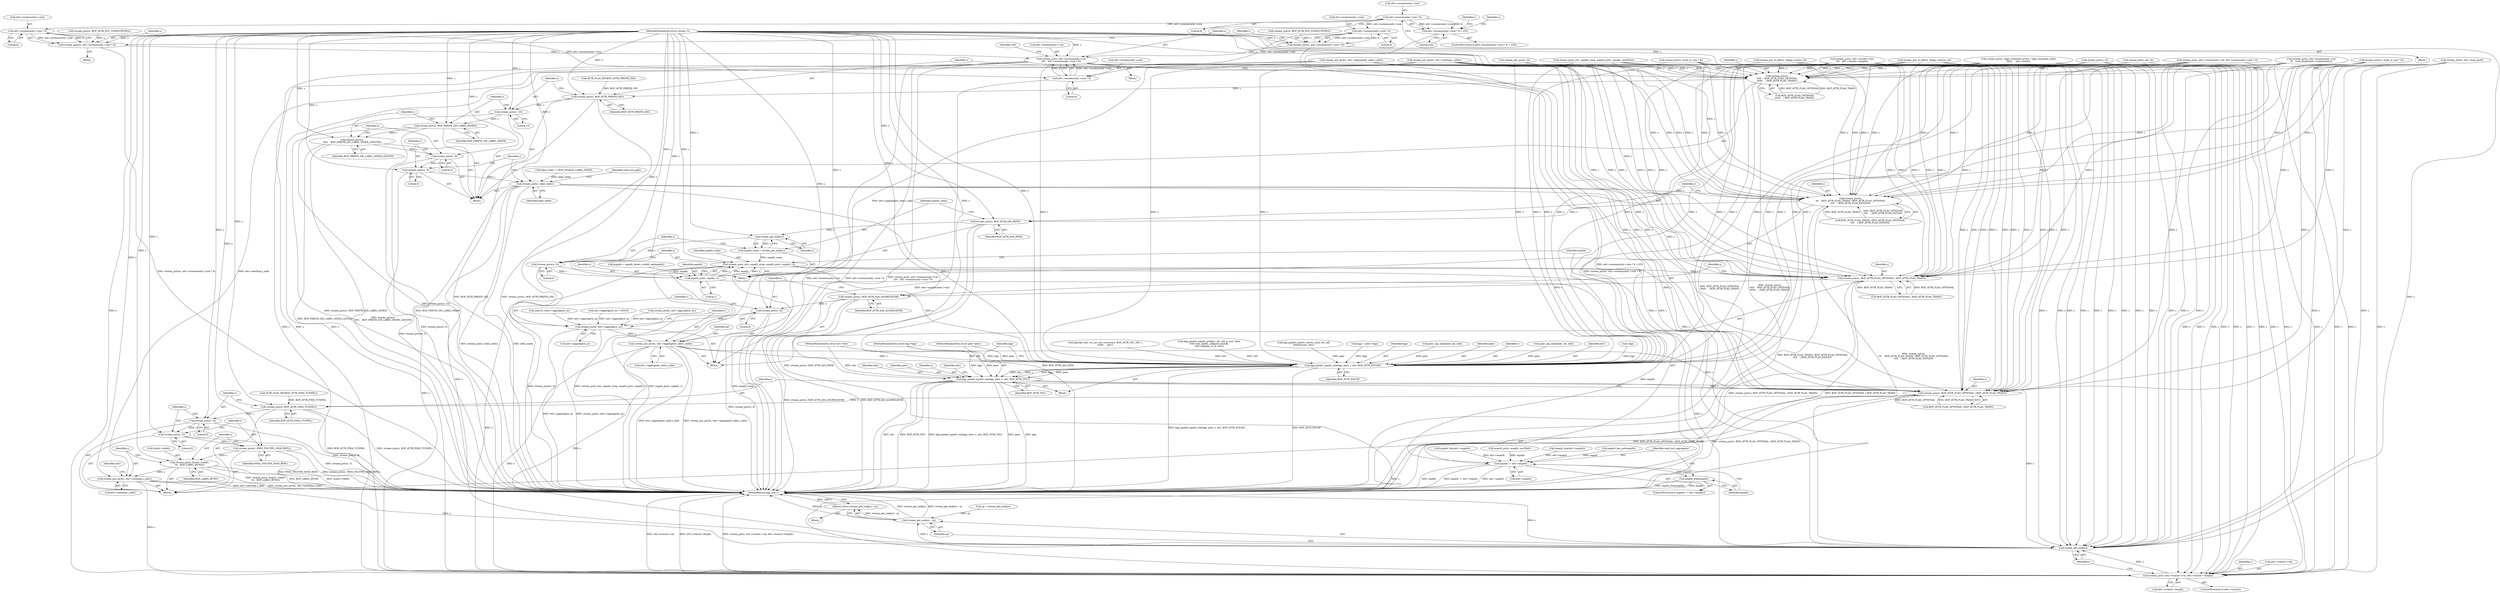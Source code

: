 digraph "0_frr_943d595a018e69b550db08cccba1d0778a86705a_0@pointer" {
"1000920" [label="(Call,attr->ecommunity->size * 8)"];
"1000919" [label="(Call,attr->ecommunity->size * 8 > 255)"];
"1000941" [label="(Call,attr->ecommunity->size * 8)"];
"1000939" [label="(Call,stream_putw(s, attr->ecommunity->size * 8))"];
"1000967" [label="(Call,stream_put(s, attr->ecommunity->val,\n\t\t\t\t   attr->ecommunity->size * 8))"];
"1001128" [label="(Call,stream_putc(s,\n\t\t\t\t\t    BGP_ATTR_FLAG_OPTIONAL\n\t\t\t\t\t\t    | BGP_ATTR_FLAG_TRANS))"];
"1001133" [label="(Call,stream_putc(s, BGP_ATTR_PREFIX_SID))"];
"1001136" [label="(Call,stream_putc(s, 10))"];
"1001139" [label="(Call,stream_putc(s, BGP_PREFIX_SID_LABEL_INDEX))"];
"1001142" [label="(Call,stream_putw(s,\n\t\t\t\t\t    BGP_PREFIX_SID_LABEL_INDEX_LENGTH))"];
"1001145" [label="(Call,stream_putc(s, 0))"];
"1001148" [label="(Call,stream_putw(s, 0))"];
"1001151" [label="(Call,stream_putl(s, label_index))"];
"1001161" [label="(Call,stream_putc(s,\n\t\t\t    BGP_ATTR_FLAG_TRANS | BGP_ATTR_FLAG_OPTIONAL\n\t\t\t\t    | BGP_ATTR_FLAG_EXTLEN))"];
"1001168" [label="(Call,stream_putc(s, BGP_ATTR_AS4_PATH))"];
"1001173" [label="(Call,stream_get_endp(s))"];
"1001171" [label="(Call,aspath_sizep = stream_get_endp(s))"];
"1001178" [label="(Call,stream_putw_at(s, aspath_sizep, aspath_put(s, aspath, 1)))"];
"1001196" [label="(Call,stream_putc(s, BGP_ATTR_FLAG_OPTIONAL | BGP_ATTR_FLAG_TRANS))"];
"1001201" [label="(Call,stream_putc(s, BGP_ATTR_AS4_AGGREGATOR))"];
"1001204" [label="(Call,stream_putc(s, 8))"];
"1001207" [label="(Call,stream_putl(s, attr->aggregator_as))"];
"1001212" [label="(Call,stream_put_ipv4(s, attr->aggregator_addr.s_addr))"];
"1001244" [label="(Call,bgp_packet_mpattr_tea(bgp, peer, s, attr, BGP_ATTR_ENCAP))"];
"1001250" [label="(Call,bgp_packet_mpattr_tea(bgp, peer, s, attr, BGP_ATTR_VNC))"];
"1001264" [label="(Call,stream_putc(s, BGP_ATTR_FLAG_OPTIONAL | BGP_ATTR_FLAG_TRANS))"];
"1001269" [label="(Call,stream_putc(s, BGP_ATTR_PMSI_TUNNEL))"];
"1001272" [label="(Call,stream_putc(s, 9))"];
"1001275" [label="(Call,stream_putc(s, 0))"];
"1001278" [label="(Call,stream_putc(s, PMSI_TNLTYPE_INGR_REPL))"];
"1001281" [label="(Call,stream_put(s, &(attr->label),\n\t\t\t   BGP_LABEL_BYTES))"];
"1001288" [label="(Call,stream_put_ipv4(s, attr->nexthop.s_addr))"];
"1001299" [label="(Call,stream_put(s, attr->transit->val, attr->transit->length))"];
"1001313" [label="(Call,stream_get_endp(s))"];
"1001312" [label="(Call,stream_get_endp(s) - cp)"];
"1001311" [label="(Return,return stream_get_endp(s) - cp;)"];
"1001175" [label="(Call,stream_putw(s, 0))"];
"1001181" [label="(Call,aspath_put(s, aspath, 1))"];
"1001186" [label="(Call,aspath != attr->aspath)"];
"1001191" [label="(Call,aspath_free(aspath))"];
"1000974" [label="(Call,attr->ecommunity->size * 8)"];
"1000960" [label="(Call,attr->ecommunity->size * 8)"];
"1000958" [label="(Call,stream_putc(s, attr->ecommunity->size * 8))"];
"1000149" [label="(MethodParameterIn,struct peer *peer)"];
"1000968" [label="(Identifier,s)"];
"1001297" [label="(Identifier,attr)"];
"1001187" [label="(Identifier,aspath)"];
"1001138" [label="(Literal,10)"];
"1001150" [label="(Literal,0)"];
"1000606" [label="(Call,(uint16_t)attr->aggregator_as)"];
"1001213" [label="(Identifier,s)"];
"1001061" [label="(Call,stream_putc(s, ecom_tr_size * 8))"];
"1001191" [label="(Call,aspath_free(aspath))"];
"1001124" [label="(Call,label_index != BGP_INVALID_LABEL_INDEX)"];
"1001250" [label="(Call,bgp_packet_mpattr_tea(bgp, peer, s, attr, BGP_ATTR_VNC))"];
"1000210" [label="(Call,peer_cap_enhe(peer, afi, safi))"];
"1001148" [label="(Call,stream_putw(s, 0))"];
"1001261" [label="(Call,ATTR_FLAG_BIT(BGP_ATTR_PMSI_TUNNEL))"];
"1001197" [label="(Identifier,s)"];
"1000969" [label="(Call,attr->ecommunity->val)"];
"1001224" [label="(Identifier,afi)"];
"1001130" [label="(Call,BGP_ATTR_FLAG_OPTIONAL\n\t\t\t\t\t\t    | BGP_ATTR_FLAG_TRANS)"];
"1001181" [label="(Call,aspath_put(s, aspath, 1))"];
"1000927" [label="(Literal,255)"];
"1001246" [label="(Identifier,peer)"];
"1000502" [label="(Call,stream_putl(s, (bgp->maxmed_active ? bgp->maxmed_value\n\t\t\t\t\t\t   : attr->med)))"];
"1000959" [label="(Identifier,s)"];
"1001290" [label="(Call,attr->nexthop.s_addr)"];
"1001182" [label="(Identifier,s)"];
"1001198" [label="(Call,BGP_ATTR_FLAG_OPTIONAL | BGP_ATTR_FLAG_TRANS)"];
"1001205" [label="(Identifier,s)"];
"1000928" [label="(Block,)"];
"1001306" [label="(Call,attr->transit->length)"];
"1001208" [label="(Identifier,s)"];
"1001243" [label="(Block,)"];
"1001153" [label="(Identifier,label_index)"];
"1001141" [label="(Identifier,BGP_PREFIX_SID_LABEL_INDEX)"];
"1001168" [label="(Call,stream_putc(s, BGP_ATTR_AS4_PATH))"];
"1001270" [label="(Identifier,s)"];
"1001155" [label="(Identifier,send_as4_path)"];
"1000955" [label="(Call,stream_putc(s, BGP_ATTR_EXT_COMMUNITIES))"];
"1001247" [label="(Identifier,s)"];
"1000958" [label="(Call,stream_putc(s, attr->ecommunity->size * 8))"];
"1001244" [label="(Call,bgp_packet_mpattr_tea(bgp, peer, s, attr, BGP_ATTR_ENCAP))"];
"1001175" [label="(Call,stream_putw(s, 0))"];
"1001163" [label="(Call,BGP_ATTR_FLAG_TRANS | BGP_ATTR_FLAG_OPTIONAL\n\t\t\t\t    | BGP_ATTR_FLAG_EXTLEN)"];
"1001274" [label="(Literal,9)"];
"1000951" [label="(Identifier,s)"];
"1000874" [label="(Call,stream_put_in_addr(s, &bgp->cluster_id))"];
"1001100" [label="(Call,stream_put(s, pnt, 8))"];
"1000939" [label="(Call,stream_putw(s, attr->ecommunity->size * 8))"];
"1001271" [label="(Identifier,BGP_ATTR_PMSI_TUNNEL)"];
"1000400" [label="(Call,aspath_put(s, aspath, use32bit))"];
"1001180" [label="(Identifier,aspath_sizep)"];
"1001312" [label="(Call,stream_get_endp(s) - cp)"];
"1001178" [label="(Call,stream_putw_at(s, aspath_sizep, aspath_put(s, aspath, 1)))"];
"1000591" [label="(Call,attr->aggregator_as > 65535)"];
"1001265" [label="(Identifier,s)"];
"1001287" [label="(Identifier,BGP_LABEL_BYTES)"];
"1001195" [label="(Block,)"];
"1001272" [label="(Call,stream_putc(s, 9))"];
"1001133" [label="(Call,stream_putc(s, BGP_ATTR_PREFIX_SID))"];
"1001149" [label="(Identifier,s)"];
"1001156" [label="(Block,)"];
"1001248" [label="(Identifier,attr)"];
"1000186" [label="(Call,!bgp)"];
"1001266" [label="(Call,BGP_ATTR_FLAG_OPTIONAL | BGP_ATTR_FLAG_TRANS)"];
"1000442" [label="(Call,bpacket_attr_vec_arr_set_vec(vecarr, BGP_ATTR_VEC_NH, s,\n\t\t\t\t\t\t     attr))"];
"1000580" [label="(Call,stream_putl(s, attr->aggregator_as))"];
"1000949" [label="(Block,)"];
"1000228" [label="(Call,bgp_packet_mpattr_prefix(s, afi, safi, p, prd, label,\n\t\t\t\t\t num_labels, addpath_encode,\n\t\t\t\t\t addpath_tx_id, attr))"];
"1001172" [label="(Identifier,aspath_sizep)"];
"1001212" [label="(Call,stream_put_ipv4(s, attr->aggregator_addr.s_addr))"];
"1001106" [label="(Identifier,safi)"];
"1000365" [label="(Call,aspath_dup(attr->aspath))"];
"1001157" [label="(Call,aspath = aspath_delete_confed_seq(aspath))"];
"1001186" [label="(Call,aspath != attr->aspath)"];
"1000408" [label="(Call,aspath_has_as4(aspath))"];
"1001275" [label="(Call,stream_putc(s, 0))"];
"1001151" [label="(Call,stream_putl(s, label_index))"];
"1001128" [label="(Call,stream_putc(s,\n\t\t\t\t\t    BGP_ATTR_FLAG_OPTIONAL\n\t\t\t\t\t\t    | BGP_ATTR_FLAG_TRANS))"];
"1001202" [label="(Identifier,s)"];
"1000221" [label="(Call,bgp_packet_mpattr_start(s, peer, afi, safi,\n\t\t\t\t\t\t\tvecarr, attr))"];
"1001183" [label="(Identifier,aspath)"];
"1000974" [label="(Call,attr->ecommunity->size * 8)"];
"1000960" [label="(Call,attr->ecommunity->size * 8)"];
"1000685" [label="(Call,stream_put(s, attr->community->val, attr->community->size * 4))"];
"1001140" [label="(Identifier,s)"];
"1000188" [label="(Call,bgp = peer->bgp)"];
"1000936" [label="(Call,stream_putc(s, BGP_ATTR_EXT_COMMUNITIES))"];
"1001137" [label="(Identifier,s)"];
"1001127" [label="(Block,)"];
"1001264" [label="(Call,stream_putc(s, BGP_ATTR_FLAG_OPTIONAL | BGP_ATTR_FLAG_TRANS))"];
"1001161" [label="(Call,stream_putc(s,\n\t\t\t    BGP_ATTR_FLAG_TRANS | BGP_ATTR_FLAG_OPTIONAL\n\t\t\t\t    | BGP_ATTR_FLAG_EXTLEN))"];
"1001169" [label="(Identifier,s)"];
"1001201" [label="(Call,stream_putc(s, BGP_ATTR_AS4_AGGREGATOR))"];
"1001282" [label="(Identifier,s)"];
"1000611" [label="(Call,stream_put_ipv4(s, attr->aggregator_addr.s_addr))"];
"1001170" [label="(Identifier,BGP_ATTR_AS4_PATH)"];
"1000151" [label="(MethodParameterIn,struct attr *attr)"];
"1001280" [label="(Identifier,PMSI_TNLTYPE_INGR_REPL)"];
"1000967" [label="(Call,stream_put(s, attr->ecommunity->val,\n\t\t\t\t   attr->ecommunity->size * 8))"];
"1001283" [label="(Call,&(attr->label))"];
"1001134" [label="(Identifier,s)"];
"1001203" [label="(Identifier,BGP_ATTR_AS4_AGGREGATOR)"];
"1001209" [label="(Call,attr->aggregator_as)"];
"1001207" [label="(Call,stream_putl(s, attr->aggregator_as))"];
"1001316" [label="(MethodReturn,bgp_size_t)"];
"1001176" [label="(Identifier,s)"];
"1001252" [label="(Identifier,peer)"];
"1001179" [label="(Identifier,s)"];
"1001276" [label="(Identifier,s)"];
"1000940" [label="(Identifier,s)"];
"1001144" [label="(Identifier,BGP_PREFIX_SID_LABEL_INDEX_LENGTH)"];
"1000918" [label="(ControlStructure,if (attr->ecommunity->size * 8 > 255))"];
"1000536" [label="(Call,stream_putl(s, attr->local_pref))"];
"1001185" [label="(ControlStructure,if (aspath != attr->aspath))"];
"1001152" [label="(Identifier,s)"];
"1001171" [label="(Call,aspath_sizep = stream_get_endp(s))"];
"1001143" [label="(Identifier,s)"];
"1000975" [label="(Call,attr->ecommunity->size)"];
"1001253" [label="(Identifier,s)"];
"1001289" [label="(Identifier,s)"];
"1001273" [label="(Identifier,s)"];
"1000926" [label="(Literal,8)"];
"1001142" [label="(Call,stream_putw(s,\n\t\t\t\t\t    BGP_PREFIX_SID_LABEL_INDEX_LENGTH))"];
"1001254" [label="(Identifier,attr)"];
"1000947" [label="(Literal,8)"];
"1000757" [label="(Call,stream_put(s, attr->lcommunity->val,\n\t\t\t   lcom_length(attr->lcommunity)))"];
"1001162" [label="(Identifier,s)"];
"1001173" [label="(Call,stream_get_endp(s))"];
"1001147" [label="(Literal,0)"];
"1000942" [label="(Call,attr->ecommunity->size)"];
"1000450" [label="(Call,stream_put_ipv4(s, attr->nexthop.s_addr))"];
"1000851" [label="(Call,stream_put(s, attr->cluster->list,\n\t\t\t\t   attr->cluster->length))"];
"1001139" [label="(Call,stream_putc(s, BGP_PREFIX_SID_LABEL_INDEX))"];
"1000193" [label="(Call,cp = stream_get_endp(s))"];
"1000478" [label="(Call,stream_put_ipv4(s, 0))"];
"1001129" [label="(Identifier,s)"];
"1001145" [label="(Call,stream_putc(s, 0))"];
"1001300" [label="(Identifier,s)"];
"1001214" [label="(Call,attr->aggregator_addr.s_addr)"];
"1001194" [label="(Identifier,send_as4_aggregator)"];
"1000148" [label="(MethodParameterIn,struct bgp *bgp)"];
"1001277" [label="(Literal,0)"];
"1001315" [label="(Identifier,cp)"];
"1001204" [label="(Call,stream_putc(s, 8))"];
"1001114" [label="(Call,ATTR_FLAG_BIT(BGP_ATTR_PREFIX_SID))"];
"1001249" [label="(Identifier,BGP_ATTR_ENCAP)"];
"1001301" [label="(Call,attr->transit->val)"];
"1000881" [label="(Call,stream_put_in_addr(s, &bgp->router_id))"];
"1001299" [label="(Call,stream_put(s, attr->transit->val, attr->transit->length))"];
"1001278" [label="(Call,stream_putc(s, PMSI_TNLTYPE_INGR_REPL))"];
"1001313" [label="(Call,stream_get_endp(s))"];
"1001245" [label="(Identifier,bgp)"];
"1001281" [label="(Call,stream_put(s, &(attr->label),\n\t\t\t   BGP_LABEL_BYTES))"];
"1001136" [label="(Call,stream_putc(s, 10))"];
"1001046" [label="(Call,stream_putw(s, ecom_tr_size * 8))"];
"1000162" [label="(Block,)"];
"1001135" [label="(Identifier,BGP_ATTR_PREFIX_SID)"];
"1001192" [label="(Identifier,aspath)"];
"1000966" [label="(Literal,8)"];
"1001288" [label="(Call,stream_put_ipv4(s, attr->nexthop.s_addr))"];
"1000980" [label="(Literal,8)"];
"1001184" [label="(Literal,1)"];
"1001311" [label="(Return,return stream_get_endp(s) - cp;)"];
"1000150" [label="(MethodParameterIn,struct stream *s)"];
"1001196" [label="(Call,stream_putc(s, BGP_ATTR_FLAG_OPTIONAL | BGP_ATTR_FLAG_TRANS))"];
"1000917" [label="(Block,)"];
"1001263" [label="(Block,)"];
"1001188" [label="(Call,attr->aspath)"];
"1001146" [label="(Identifier,s)"];
"1001314" [label="(Identifier,s)"];
"1000941" [label="(Call,attr->ecommunity->size * 8)"];
"1001259" [label="(Identifier,attr)"];
"1000397" [label="(Call,stream_putw_at(s, aspath_sizep, aspath_put(s, aspath, use32bit)))"];
"1001295" [label="(ControlStructure,if (attr->transit))"];
"1001279" [label="(Identifier,s)"];
"1001251" [label="(Identifier,bgp)"];
"1000555" [label="(Call,stream_putc(s, 0))"];
"1000921" [label="(Call,attr->ecommunity->size)"];
"1001269" [label="(Call,stream_putc(s, BGP_ATTR_PMSI_TUNNEL))"];
"1000423" [label="(Call,peer_cap_enhe(peer, afi, safi))"];
"1000295" [label="(Call,aspath_dup(attr->aspath))"];
"1000961" [label="(Call,attr->ecommunity->size)"];
"1000919" [label="(Call,attr->ecommunity->size * 8 > 255)"];
"1000920" [label="(Call,attr->ecommunity->size * 8)"];
"1000930" [label="(Identifier,s)"];
"1001206" [label="(Literal,8)"];
"1001255" [label="(Identifier,BGP_ATTR_VNC)"];
"1001177" [label="(Literal,0)"];
"1001174" [label="(Identifier,s)"];
"1000920" -> "1000919"  [label="AST: "];
"1000920" -> "1000926"  [label="CFG: "];
"1000921" -> "1000920"  [label="AST: "];
"1000926" -> "1000920"  [label="AST: "];
"1000927" -> "1000920"  [label="CFG: "];
"1000920" -> "1000919"  [label="DDG: attr->ecommunity->size"];
"1000920" -> "1000919"  [label="DDG: 8"];
"1000920" -> "1000941"  [label="DDG: attr->ecommunity->size"];
"1000920" -> "1000960"  [label="DDG: attr->ecommunity->size"];
"1000919" -> "1000918"  [label="AST: "];
"1000919" -> "1000927"  [label="CFG: "];
"1000927" -> "1000919"  [label="AST: "];
"1000930" -> "1000919"  [label="CFG: "];
"1000951" -> "1000919"  [label="CFG: "];
"1000919" -> "1001316"  [label="DDG: attr->ecommunity->size * 8 > 255"];
"1000941" -> "1000939"  [label="AST: "];
"1000941" -> "1000947"  [label="CFG: "];
"1000942" -> "1000941"  [label="AST: "];
"1000947" -> "1000941"  [label="AST: "];
"1000939" -> "1000941"  [label="CFG: "];
"1000941" -> "1000939"  [label="DDG: attr->ecommunity->size"];
"1000941" -> "1000939"  [label="DDG: 8"];
"1000941" -> "1000974"  [label="DDG: attr->ecommunity->size"];
"1000939" -> "1000928"  [label="AST: "];
"1000940" -> "1000939"  [label="AST: "];
"1000968" -> "1000939"  [label="CFG: "];
"1000939" -> "1001316"  [label="DDG: stream_putw(s, attr->ecommunity->size * 8)"];
"1000936" -> "1000939"  [label="DDG: s"];
"1000150" -> "1000939"  [label="DDG: s"];
"1000939" -> "1000967"  [label="DDG: s"];
"1000967" -> "1000917"  [label="AST: "];
"1000967" -> "1000974"  [label="CFG: "];
"1000968" -> "1000967"  [label="AST: "];
"1000969" -> "1000967"  [label="AST: "];
"1000974" -> "1000967"  [label="AST: "];
"1001106" -> "1000967"  [label="CFG: "];
"1000967" -> "1001316"  [label="DDG: attr->ecommunity->val"];
"1000967" -> "1001316"  [label="DDG: attr->ecommunity->size * 8"];
"1000967" -> "1001316"  [label="DDG: stream_put(s, attr->ecommunity->val,\n\t\t\t\t   attr->ecommunity->size * 8)"];
"1000958" -> "1000967"  [label="DDG: s"];
"1000150" -> "1000967"  [label="DDG: s"];
"1000974" -> "1000967"  [label="DDG: attr->ecommunity->size"];
"1000974" -> "1000967"  [label="DDG: 8"];
"1000967" -> "1001128"  [label="DDG: s"];
"1000967" -> "1001161"  [label="DDG: s"];
"1000967" -> "1001196"  [label="DDG: s"];
"1000967" -> "1001244"  [label="DDG: s"];
"1000967" -> "1001264"  [label="DDG: s"];
"1000967" -> "1001299"  [label="DDG: s"];
"1000967" -> "1001313"  [label="DDG: s"];
"1001128" -> "1001127"  [label="AST: "];
"1001128" -> "1001130"  [label="CFG: "];
"1001129" -> "1001128"  [label="AST: "];
"1001130" -> "1001128"  [label="AST: "];
"1001134" -> "1001128"  [label="CFG: "];
"1001128" -> "1001316"  [label="DDG: BGP_ATTR_FLAG_OPTIONAL\n\t\t\t\t\t\t    | BGP_ATTR_FLAG_TRANS"];
"1001128" -> "1001316"  [label="DDG: stream_putc(s,\n\t\t\t\t\t    BGP_ATTR_FLAG_OPTIONAL\n\t\t\t\t\t\t    | BGP_ATTR_FLAG_TRANS)"];
"1001061" -> "1001128"  [label="DDG: s"];
"1000757" -> "1001128"  [label="DDG: s"];
"1000397" -> "1001128"  [label="DDG: s"];
"1000851" -> "1001128"  [label="DDG: s"];
"1000555" -> "1001128"  [label="DDG: s"];
"1000478" -> "1001128"  [label="DDG: s"];
"1001100" -> "1001128"  [label="DDG: s"];
"1000874" -> "1001128"  [label="DDG: s"];
"1000536" -> "1001128"  [label="DDG: s"];
"1000611" -> "1001128"  [label="DDG: s"];
"1001046" -> "1001128"  [label="DDG: s"];
"1000502" -> "1001128"  [label="DDG: s"];
"1000881" -> "1001128"  [label="DDG: s"];
"1000685" -> "1001128"  [label="DDG: s"];
"1000450" -> "1001128"  [label="DDG: s"];
"1000150" -> "1001128"  [label="DDG: s"];
"1001130" -> "1001128"  [label="DDG: BGP_ATTR_FLAG_OPTIONAL"];
"1001130" -> "1001128"  [label="DDG: BGP_ATTR_FLAG_TRANS"];
"1001128" -> "1001133"  [label="DDG: s"];
"1001133" -> "1001127"  [label="AST: "];
"1001133" -> "1001135"  [label="CFG: "];
"1001134" -> "1001133"  [label="AST: "];
"1001135" -> "1001133"  [label="AST: "];
"1001137" -> "1001133"  [label="CFG: "];
"1001133" -> "1001316"  [label="DDG: BGP_ATTR_PREFIX_SID"];
"1001133" -> "1001316"  [label="DDG: stream_putc(s, BGP_ATTR_PREFIX_SID)"];
"1000150" -> "1001133"  [label="DDG: s"];
"1001114" -> "1001133"  [label="DDG: BGP_ATTR_PREFIX_SID"];
"1001133" -> "1001136"  [label="DDG: s"];
"1001136" -> "1001127"  [label="AST: "];
"1001136" -> "1001138"  [label="CFG: "];
"1001137" -> "1001136"  [label="AST: "];
"1001138" -> "1001136"  [label="AST: "];
"1001140" -> "1001136"  [label="CFG: "];
"1001136" -> "1001316"  [label="DDG: stream_putc(s, 10)"];
"1000150" -> "1001136"  [label="DDG: s"];
"1001136" -> "1001139"  [label="DDG: s"];
"1001139" -> "1001127"  [label="AST: "];
"1001139" -> "1001141"  [label="CFG: "];
"1001140" -> "1001139"  [label="AST: "];
"1001141" -> "1001139"  [label="AST: "];
"1001143" -> "1001139"  [label="CFG: "];
"1001139" -> "1001316"  [label="DDG: stream_putc(s, BGP_PREFIX_SID_LABEL_INDEX)"];
"1001139" -> "1001316"  [label="DDG: BGP_PREFIX_SID_LABEL_INDEX"];
"1000150" -> "1001139"  [label="DDG: s"];
"1001139" -> "1001142"  [label="DDG: s"];
"1001142" -> "1001127"  [label="AST: "];
"1001142" -> "1001144"  [label="CFG: "];
"1001143" -> "1001142"  [label="AST: "];
"1001144" -> "1001142"  [label="AST: "];
"1001146" -> "1001142"  [label="CFG: "];
"1001142" -> "1001316"  [label="DDG: stream_putw(s,\n\t\t\t\t\t    BGP_PREFIX_SID_LABEL_INDEX_LENGTH)"];
"1001142" -> "1001316"  [label="DDG: BGP_PREFIX_SID_LABEL_INDEX_LENGTH"];
"1000150" -> "1001142"  [label="DDG: s"];
"1001142" -> "1001145"  [label="DDG: s"];
"1001145" -> "1001127"  [label="AST: "];
"1001145" -> "1001147"  [label="CFG: "];
"1001146" -> "1001145"  [label="AST: "];
"1001147" -> "1001145"  [label="AST: "];
"1001149" -> "1001145"  [label="CFG: "];
"1001145" -> "1001316"  [label="DDG: stream_putc(s, 0)"];
"1000150" -> "1001145"  [label="DDG: s"];
"1001145" -> "1001148"  [label="DDG: s"];
"1001148" -> "1001127"  [label="AST: "];
"1001148" -> "1001150"  [label="CFG: "];
"1001149" -> "1001148"  [label="AST: "];
"1001150" -> "1001148"  [label="AST: "];
"1001152" -> "1001148"  [label="CFG: "];
"1001148" -> "1001316"  [label="DDG: stream_putw(s, 0)"];
"1000150" -> "1001148"  [label="DDG: s"];
"1001148" -> "1001151"  [label="DDG: s"];
"1001151" -> "1001127"  [label="AST: "];
"1001151" -> "1001153"  [label="CFG: "];
"1001152" -> "1001151"  [label="AST: "];
"1001153" -> "1001151"  [label="AST: "];
"1001155" -> "1001151"  [label="CFG: "];
"1001151" -> "1001316"  [label="DDG: stream_putl(s, label_index)"];
"1001151" -> "1001316"  [label="DDG: label_index"];
"1000150" -> "1001151"  [label="DDG: s"];
"1001124" -> "1001151"  [label="DDG: label_index"];
"1001151" -> "1001161"  [label="DDG: s"];
"1001151" -> "1001196"  [label="DDG: s"];
"1001151" -> "1001244"  [label="DDG: s"];
"1001151" -> "1001264"  [label="DDG: s"];
"1001151" -> "1001299"  [label="DDG: s"];
"1001151" -> "1001313"  [label="DDG: s"];
"1001161" -> "1001156"  [label="AST: "];
"1001161" -> "1001163"  [label="CFG: "];
"1001162" -> "1001161"  [label="AST: "];
"1001163" -> "1001161"  [label="AST: "];
"1001169" -> "1001161"  [label="CFG: "];
"1001161" -> "1001316"  [label="DDG: BGP_ATTR_FLAG_TRANS | BGP_ATTR_FLAG_OPTIONAL\n\t\t\t\t    | BGP_ATTR_FLAG_EXTLEN"];
"1001161" -> "1001316"  [label="DDG: stream_putc(s,\n\t\t\t    BGP_ATTR_FLAG_TRANS | BGP_ATTR_FLAG_OPTIONAL\n\t\t\t\t    | BGP_ATTR_FLAG_EXTLEN)"];
"1001061" -> "1001161"  [label="DDG: s"];
"1000757" -> "1001161"  [label="DDG: s"];
"1000397" -> "1001161"  [label="DDG: s"];
"1000851" -> "1001161"  [label="DDG: s"];
"1000555" -> "1001161"  [label="DDG: s"];
"1000478" -> "1001161"  [label="DDG: s"];
"1001100" -> "1001161"  [label="DDG: s"];
"1000874" -> "1001161"  [label="DDG: s"];
"1000536" -> "1001161"  [label="DDG: s"];
"1000611" -> "1001161"  [label="DDG: s"];
"1001046" -> "1001161"  [label="DDG: s"];
"1000502" -> "1001161"  [label="DDG: s"];
"1000881" -> "1001161"  [label="DDG: s"];
"1000685" -> "1001161"  [label="DDG: s"];
"1000450" -> "1001161"  [label="DDG: s"];
"1000150" -> "1001161"  [label="DDG: s"];
"1001163" -> "1001161"  [label="DDG: BGP_ATTR_FLAG_TRANS"];
"1001163" -> "1001161"  [label="DDG: BGP_ATTR_FLAG_OPTIONAL\n\t\t\t\t    | BGP_ATTR_FLAG_EXTLEN"];
"1001161" -> "1001168"  [label="DDG: s"];
"1001168" -> "1001156"  [label="AST: "];
"1001168" -> "1001170"  [label="CFG: "];
"1001169" -> "1001168"  [label="AST: "];
"1001170" -> "1001168"  [label="AST: "];
"1001172" -> "1001168"  [label="CFG: "];
"1001168" -> "1001316"  [label="DDG: BGP_ATTR_AS4_PATH"];
"1001168" -> "1001316"  [label="DDG: stream_putc(s, BGP_ATTR_AS4_PATH)"];
"1000150" -> "1001168"  [label="DDG: s"];
"1001168" -> "1001173"  [label="DDG: s"];
"1001173" -> "1001171"  [label="AST: "];
"1001173" -> "1001174"  [label="CFG: "];
"1001174" -> "1001173"  [label="AST: "];
"1001171" -> "1001173"  [label="CFG: "];
"1001173" -> "1001171"  [label="DDG: s"];
"1000150" -> "1001173"  [label="DDG: s"];
"1001173" -> "1001175"  [label="DDG: s"];
"1001171" -> "1001156"  [label="AST: "];
"1001172" -> "1001171"  [label="AST: "];
"1001176" -> "1001171"  [label="CFG: "];
"1001171" -> "1001178"  [label="DDG: aspath_sizep"];
"1001178" -> "1001156"  [label="AST: "];
"1001178" -> "1001181"  [label="CFG: "];
"1001179" -> "1001178"  [label="AST: "];
"1001180" -> "1001178"  [label="AST: "];
"1001181" -> "1001178"  [label="AST: "];
"1001187" -> "1001178"  [label="CFG: "];
"1001178" -> "1001316"  [label="DDG: stream_putw_at(s, aspath_sizep, aspath_put(s, aspath, 1))"];
"1001178" -> "1001316"  [label="DDG: aspath_put(s, aspath, 1)"];
"1001178" -> "1001316"  [label="DDG: aspath_sizep"];
"1001181" -> "1001178"  [label="DDG: s"];
"1001181" -> "1001178"  [label="DDG: aspath"];
"1001181" -> "1001178"  [label="DDG: 1"];
"1000150" -> "1001178"  [label="DDG: s"];
"1001178" -> "1001196"  [label="DDG: s"];
"1001178" -> "1001244"  [label="DDG: s"];
"1001178" -> "1001264"  [label="DDG: s"];
"1001178" -> "1001299"  [label="DDG: s"];
"1001178" -> "1001313"  [label="DDG: s"];
"1001196" -> "1001195"  [label="AST: "];
"1001196" -> "1001198"  [label="CFG: "];
"1001197" -> "1001196"  [label="AST: "];
"1001198" -> "1001196"  [label="AST: "];
"1001202" -> "1001196"  [label="CFG: "];
"1001196" -> "1001316"  [label="DDG: BGP_ATTR_FLAG_OPTIONAL | BGP_ATTR_FLAG_TRANS"];
"1001196" -> "1001316"  [label="DDG: stream_putc(s, BGP_ATTR_FLAG_OPTIONAL | BGP_ATTR_FLAG_TRANS)"];
"1001061" -> "1001196"  [label="DDG: s"];
"1000757" -> "1001196"  [label="DDG: s"];
"1000397" -> "1001196"  [label="DDG: s"];
"1000851" -> "1001196"  [label="DDG: s"];
"1000555" -> "1001196"  [label="DDG: s"];
"1000478" -> "1001196"  [label="DDG: s"];
"1001100" -> "1001196"  [label="DDG: s"];
"1000874" -> "1001196"  [label="DDG: s"];
"1000536" -> "1001196"  [label="DDG: s"];
"1000611" -> "1001196"  [label="DDG: s"];
"1001046" -> "1001196"  [label="DDG: s"];
"1000502" -> "1001196"  [label="DDG: s"];
"1000881" -> "1001196"  [label="DDG: s"];
"1000685" -> "1001196"  [label="DDG: s"];
"1000450" -> "1001196"  [label="DDG: s"];
"1000150" -> "1001196"  [label="DDG: s"];
"1001198" -> "1001196"  [label="DDG: BGP_ATTR_FLAG_OPTIONAL"];
"1001198" -> "1001196"  [label="DDG: BGP_ATTR_FLAG_TRANS"];
"1001196" -> "1001201"  [label="DDG: s"];
"1001201" -> "1001195"  [label="AST: "];
"1001201" -> "1001203"  [label="CFG: "];
"1001202" -> "1001201"  [label="AST: "];
"1001203" -> "1001201"  [label="AST: "];
"1001205" -> "1001201"  [label="CFG: "];
"1001201" -> "1001316"  [label="DDG: BGP_ATTR_AS4_AGGREGATOR"];
"1001201" -> "1001316"  [label="DDG: stream_putc(s, BGP_ATTR_AS4_AGGREGATOR)"];
"1000150" -> "1001201"  [label="DDG: s"];
"1001201" -> "1001204"  [label="DDG: s"];
"1001204" -> "1001195"  [label="AST: "];
"1001204" -> "1001206"  [label="CFG: "];
"1001205" -> "1001204"  [label="AST: "];
"1001206" -> "1001204"  [label="AST: "];
"1001208" -> "1001204"  [label="CFG: "];
"1001204" -> "1001316"  [label="DDG: stream_putc(s, 8)"];
"1000150" -> "1001204"  [label="DDG: s"];
"1001204" -> "1001207"  [label="DDG: s"];
"1001207" -> "1001195"  [label="AST: "];
"1001207" -> "1001209"  [label="CFG: "];
"1001208" -> "1001207"  [label="AST: "];
"1001209" -> "1001207"  [label="AST: "];
"1001213" -> "1001207"  [label="CFG: "];
"1001207" -> "1001316"  [label="DDG: attr->aggregator_as"];
"1001207" -> "1001316"  [label="DDG: stream_putl(s, attr->aggregator_as)"];
"1000150" -> "1001207"  [label="DDG: s"];
"1000580" -> "1001207"  [label="DDG: attr->aggregator_as"];
"1000606" -> "1001207"  [label="DDG: attr->aggregator_as"];
"1000591" -> "1001207"  [label="DDG: attr->aggregator_as"];
"1001207" -> "1001212"  [label="DDG: s"];
"1001212" -> "1001195"  [label="AST: "];
"1001212" -> "1001214"  [label="CFG: "];
"1001213" -> "1001212"  [label="AST: "];
"1001214" -> "1001212"  [label="AST: "];
"1001224" -> "1001212"  [label="CFG: "];
"1001212" -> "1001316"  [label="DDG: attr->aggregator_addr.s_addr"];
"1001212" -> "1001316"  [label="DDG: stream_put_ipv4(s, attr->aggregator_addr.s_addr)"];
"1000150" -> "1001212"  [label="DDG: s"];
"1000611" -> "1001212"  [label="DDG: attr->aggregator_addr.s_addr"];
"1001212" -> "1001244"  [label="DDG: s"];
"1001212" -> "1001264"  [label="DDG: s"];
"1001212" -> "1001299"  [label="DDG: s"];
"1001212" -> "1001313"  [label="DDG: s"];
"1001244" -> "1001243"  [label="AST: "];
"1001244" -> "1001249"  [label="CFG: "];
"1001245" -> "1001244"  [label="AST: "];
"1001246" -> "1001244"  [label="AST: "];
"1001247" -> "1001244"  [label="AST: "];
"1001248" -> "1001244"  [label="AST: "];
"1001249" -> "1001244"  [label="AST: "];
"1001251" -> "1001244"  [label="CFG: "];
"1001244" -> "1001316"  [label="DDG: BGP_ATTR_ENCAP"];
"1001244" -> "1001316"  [label="DDG: bgp_packet_mpattr_tea(bgp, peer, s, attr, BGP_ATTR_ENCAP)"];
"1000186" -> "1001244"  [label="DDG: bgp"];
"1000188" -> "1001244"  [label="DDG: bgp"];
"1000148" -> "1001244"  [label="DDG: bgp"];
"1000221" -> "1001244"  [label="DDG: peer"];
"1000423" -> "1001244"  [label="DDG: peer"];
"1000210" -> "1001244"  [label="DDG: peer"];
"1000149" -> "1001244"  [label="DDG: peer"];
"1001061" -> "1001244"  [label="DDG: s"];
"1000757" -> "1001244"  [label="DDG: s"];
"1000397" -> "1001244"  [label="DDG: s"];
"1000555" -> "1001244"  [label="DDG: s"];
"1000478" -> "1001244"  [label="DDG: s"];
"1001100" -> "1001244"  [label="DDG: s"];
"1000874" -> "1001244"  [label="DDG: s"];
"1000536" -> "1001244"  [label="DDG: s"];
"1000611" -> "1001244"  [label="DDG: s"];
"1001046" -> "1001244"  [label="DDG: s"];
"1000502" -> "1001244"  [label="DDG: s"];
"1000851" -> "1001244"  [label="DDG: s"];
"1000881" -> "1001244"  [label="DDG: s"];
"1000685" -> "1001244"  [label="DDG: s"];
"1000450" -> "1001244"  [label="DDG: s"];
"1000150" -> "1001244"  [label="DDG: s"];
"1000228" -> "1001244"  [label="DDG: attr"];
"1000442" -> "1001244"  [label="DDG: attr"];
"1000151" -> "1001244"  [label="DDG: attr"];
"1001244" -> "1001250"  [label="DDG: bgp"];
"1001244" -> "1001250"  [label="DDG: peer"];
"1001244" -> "1001250"  [label="DDG: s"];
"1001244" -> "1001250"  [label="DDG: attr"];
"1001250" -> "1001243"  [label="AST: "];
"1001250" -> "1001255"  [label="CFG: "];
"1001251" -> "1001250"  [label="AST: "];
"1001252" -> "1001250"  [label="AST: "];
"1001253" -> "1001250"  [label="AST: "];
"1001254" -> "1001250"  [label="AST: "];
"1001255" -> "1001250"  [label="AST: "];
"1001259" -> "1001250"  [label="CFG: "];
"1001250" -> "1001316"  [label="DDG: bgp"];
"1001250" -> "1001316"  [label="DDG: attr"];
"1001250" -> "1001316"  [label="DDG: BGP_ATTR_VNC"];
"1001250" -> "1001316"  [label="DDG: bgp_packet_mpattr_tea(bgp, peer, s, attr, BGP_ATTR_VNC)"];
"1001250" -> "1001316"  [label="DDG: peer"];
"1000148" -> "1001250"  [label="DDG: bgp"];
"1000149" -> "1001250"  [label="DDG: peer"];
"1000150" -> "1001250"  [label="DDG: s"];
"1000151" -> "1001250"  [label="DDG: attr"];
"1001250" -> "1001264"  [label="DDG: s"];
"1001250" -> "1001299"  [label="DDG: s"];
"1001250" -> "1001313"  [label="DDG: s"];
"1001264" -> "1001263"  [label="AST: "];
"1001264" -> "1001266"  [label="CFG: "];
"1001265" -> "1001264"  [label="AST: "];
"1001266" -> "1001264"  [label="AST: "];
"1001270" -> "1001264"  [label="CFG: "];
"1001264" -> "1001316"  [label="DDG: BGP_ATTR_FLAG_OPTIONAL | BGP_ATTR_FLAG_TRANS"];
"1001264" -> "1001316"  [label="DDG: stream_putc(s, BGP_ATTR_FLAG_OPTIONAL | BGP_ATTR_FLAG_TRANS)"];
"1001061" -> "1001264"  [label="DDG: s"];
"1000757" -> "1001264"  [label="DDG: s"];
"1000397" -> "1001264"  [label="DDG: s"];
"1000555" -> "1001264"  [label="DDG: s"];
"1000478" -> "1001264"  [label="DDG: s"];
"1001100" -> "1001264"  [label="DDG: s"];
"1000874" -> "1001264"  [label="DDG: s"];
"1000536" -> "1001264"  [label="DDG: s"];
"1000611" -> "1001264"  [label="DDG: s"];
"1001046" -> "1001264"  [label="DDG: s"];
"1000502" -> "1001264"  [label="DDG: s"];
"1000851" -> "1001264"  [label="DDG: s"];
"1000881" -> "1001264"  [label="DDG: s"];
"1000685" -> "1001264"  [label="DDG: s"];
"1000450" -> "1001264"  [label="DDG: s"];
"1000150" -> "1001264"  [label="DDG: s"];
"1001266" -> "1001264"  [label="DDG: BGP_ATTR_FLAG_OPTIONAL"];
"1001266" -> "1001264"  [label="DDG: BGP_ATTR_FLAG_TRANS"];
"1001264" -> "1001269"  [label="DDG: s"];
"1001269" -> "1001263"  [label="AST: "];
"1001269" -> "1001271"  [label="CFG: "];
"1001270" -> "1001269"  [label="AST: "];
"1001271" -> "1001269"  [label="AST: "];
"1001273" -> "1001269"  [label="CFG: "];
"1001269" -> "1001316"  [label="DDG: BGP_ATTR_PMSI_TUNNEL"];
"1001269" -> "1001316"  [label="DDG: stream_putc(s, BGP_ATTR_PMSI_TUNNEL)"];
"1000150" -> "1001269"  [label="DDG: s"];
"1001261" -> "1001269"  [label="DDG: BGP_ATTR_PMSI_TUNNEL"];
"1001269" -> "1001272"  [label="DDG: s"];
"1001272" -> "1001263"  [label="AST: "];
"1001272" -> "1001274"  [label="CFG: "];
"1001273" -> "1001272"  [label="AST: "];
"1001274" -> "1001272"  [label="AST: "];
"1001276" -> "1001272"  [label="CFG: "];
"1001272" -> "1001316"  [label="DDG: stream_putc(s, 9)"];
"1000150" -> "1001272"  [label="DDG: s"];
"1001272" -> "1001275"  [label="DDG: s"];
"1001275" -> "1001263"  [label="AST: "];
"1001275" -> "1001277"  [label="CFG: "];
"1001276" -> "1001275"  [label="AST: "];
"1001277" -> "1001275"  [label="AST: "];
"1001279" -> "1001275"  [label="CFG: "];
"1001275" -> "1001316"  [label="DDG: stream_putc(s, 0)"];
"1000150" -> "1001275"  [label="DDG: s"];
"1001275" -> "1001278"  [label="DDG: s"];
"1001278" -> "1001263"  [label="AST: "];
"1001278" -> "1001280"  [label="CFG: "];
"1001279" -> "1001278"  [label="AST: "];
"1001280" -> "1001278"  [label="AST: "];
"1001282" -> "1001278"  [label="CFG: "];
"1001278" -> "1001316"  [label="DDG: stream_putc(s, PMSI_TNLTYPE_INGR_REPL)"];
"1001278" -> "1001316"  [label="DDG: PMSI_TNLTYPE_INGR_REPL"];
"1000150" -> "1001278"  [label="DDG: s"];
"1001278" -> "1001281"  [label="DDG: s"];
"1001281" -> "1001263"  [label="AST: "];
"1001281" -> "1001287"  [label="CFG: "];
"1001282" -> "1001281"  [label="AST: "];
"1001283" -> "1001281"  [label="AST: "];
"1001287" -> "1001281"  [label="AST: "];
"1001289" -> "1001281"  [label="CFG: "];
"1001281" -> "1001316"  [label="DDG: &(attr->label)"];
"1001281" -> "1001316"  [label="DDG: stream_put(s, &(attr->label),\n\t\t\t   BGP_LABEL_BYTES)"];
"1001281" -> "1001316"  [label="DDG: BGP_LABEL_BYTES"];
"1000150" -> "1001281"  [label="DDG: s"];
"1001281" -> "1001288"  [label="DDG: s"];
"1001288" -> "1001263"  [label="AST: "];
"1001288" -> "1001290"  [label="CFG: "];
"1001289" -> "1001288"  [label="AST: "];
"1001290" -> "1001288"  [label="AST: "];
"1001297" -> "1001288"  [label="CFG: "];
"1001288" -> "1001316"  [label="DDG: attr->nexthop.s_addr"];
"1001288" -> "1001316"  [label="DDG: stream_put_ipv4(s, attr->nexthop.s_addr)"];
"1000150" -> "1001288"  [label="DDG: s"];
"1000450" -> "1001288"  [label="DDG: attr->nexthop.s_addr"];
"1001288" -> "1001299"  [label="DDG: s"];
"1001288" -> "1001313"  [label="DDG: s"];
"1001299" -> "1001295"  [label="AST: "];
"1001299" -> "1001306"  [label="CFG: "];
"1001300" -> "1001299"  [label="AST: "];
"1001301" -> "1001299"  [label="AST: "];
"1001306" -> "1001299"  [label="AST: "];
"1001314" -> "1001299"  [label="CFG: "];
"1001299" -> "1001316"  [label="DDG: stream_put(s, attr->transit->val, attr->transit->length)"];
"1001299" -> "1001316"  [label="DDG: attr->transit->val"];
"1001299" -> "1001316"  [label="DDG: attr->transit->length"];
"1001061" -> "1001299"  [label="DDG: s"];
"1000757" -> "1001299"  [label="DDG: s"];
"1000397" -> "1001299"  [label="DDG: s"];
"1000555" -> "1001299"  [label="DDG: s"];
"1000478" -> "1001299"  [label="DDG: s"];
"1001100" -> "1001299"  [label="DDG: s"];
"1000874" -> "1001299"  [label="DDG: s"];
"1000536" -> "1001299"  [label="DDG: s"];
"1000611" -> "1001299"  [label="DDG: s"];
"1001046" -> "1001299"  [label="DDG: s"];
"1000502" -> "1001299"  [label="DDG: s"];
"1000851" -> "1001299"  [label="DDG: s"];
"1000881" -> "1001299"  [label="DDG: s"];
"1000685" -> "1001299"  [label="DDG: s"];
"1000450" -> "1001299"  [label="DDG: s"];
"1000150" -> "1001299"  [label="DDG: s"];
"1001299" -> "1001313"  [label="DDG: s"];
"1001313" -> "1001312"  [label="AST: "];
"1001313" -> "1001314"  [label="CFG: "];
"1001314" -> "1001313"  [label="AST: "];
"1001315" -> "1001313"  [label="CFG: "];
"1001313" -> "1001316"  [label="DDG: s"];
"1001313" -> "1001312"  [label="DDG: s"];
"1001061" -> "1001313"  [label="DDG: s"];
"1000757" -> "1001313"  [label="DDG: s"];
"1000397" -> "1001313"  [label="DDG: s"];
"1000478" -> "1001313"  [label="DDG: s"];
"1001100" -> "1001313"  [label="DDG: s"];
"1000874" -> "1001313"  [label="DDG: s"];
"1000536" -> "1001313"  [label="DDG: s"];
"1000611" -> "1001313"  [label="DDG: s"];
"1001046" -> "1001313"  [label="DDG: s"];
"1000502" -> "1001313"  [label="DDG: s"];
"1000851" -> "1001313"  [label="DDG: s"];
"1000555" -> "1001313"  [label="DDG: s"];
"1000881" -> "1001313"  [label="DDG: s"];
"1000685" -> "1001313"  [label="DDG: s"];
"1000450" -> "1001313"  [label="DDG: s"];
"1000150" -> "1001313"  [label="DDG: s"];
"1001312" -> "1001311"  [label="AST: "];
"1001312" -> "1001315"  [label="CFG: "];
"1001315" -> "1001312"  [label="AST: "];
"1001311" -> "1001312"  [label="CFG: "];
"1001312" -> "1001316"  [label="DDG: stream_get_endp(s) - cp"];
"1001312" -> "1001316"  [label="DDG: stream_get_endp(s)"];
"1001312" -> "1001316"  [label="DDG: cp"];
"1001312" -> "1001311"  [label="DDG: stream_get_endp(s) - cp"];
"1000193" -> "1001312"  [label="DDG: cp"];
"1001311" -> "1000162"  [label="AST: "];
"1001316" -> "1001311"  [label="CFG: "];
"1001311" -> "1001316"  [label="DDG: <RET>"];
"1001175" -> "1001156"  [label="AST: "];
"1001175" -> "1001177"  [label="CFG: "];
"1001176" -> "1001175"  [label="AST: "];
"1001177" -> "1001175"  [label="AST: "];
"1001179" -> "1001175"  [label="CFG: "];
"1001175" -> "1001316"  [label="DDG: stream_putw(s, 0)"];
"1000150" -> "1001175"  [label="DDG: s"];
"1001175" -> "1001181"  [label="DDG: s"];
"1001181" -> "1001184"  [label="CFG: "];
"1001182" -> "1001181"  [label="AST: "];
"1001183" -> "1001181"  [label="AST: "];
"1001184" -> "1001181"  [label="AST: "];
"1000150" -> "1001181"  [label="DDG: s"];
"1001157" -> "1001181"  [label="DDG: aspath"];
"1001181" -> "1001186"  [label="DDG: aspath"];
"1001186" -> "1001185"  [label="AST: "];
"1001186" -> "1001188"  [label="CFG: "];
"1001187" -> "1001186"  [label="AST: "];
"1001188" -> "1001186"  [label="AST: "];
"1001192" -> "1001186"  [label="CFG: "];
"1001194" -> "1001186"  [label="CFG: "];
"1001186" -> "1001316"  [label="DDG: aspath != attr->aspath"];
"1001186" -> "1001316"  [label="DDG: attr->aspath"];
"1001186" -> "1001316"  [label="DDG: aspath"];
"1000408" -> "1001186"  [label="DDG: aspath"];
"1000400" -> "1001186"  [label="DDG: aspath"];
"1000295" -> "1001186"  [label="DDG: attr->aspath"];
"1000365" -> "1001186"  [label="DDG: attr->aspath"];
"1001186" -> "1001191"  [label="DDG: aspath"];
"1001191" -> "1001185"  [label="AST: "];
"1001191" -> "1001192"  [label="CFG: "];
"1001192" -> "1001191"  [label="AST: "];
"1001194" -> "1001191"  [label="CFG: "];
"1001191" -> "1001316"  [label="DDG: aspath"];
"1001191" -> "1001316"  [label="DDG: aspath_free(aspath)"];
"1000974" -> "1000980"  [label="CFG: "];
"1000975" -> "1000974"  [label="AST: "];
"1000980" -> "1000974"  [label="AST: "];
"1000974" -> "1001316"  [label="DDG: attr->ecommunity->size"];
"1000960" -> "1000974"  [label="DDG: attr->ecommunity->size"];
"1000960" -> "1000958"  [label="AST: "];
"1000960" -> "1000966"  [label="CFG: "];
"1000961" -> "1000960"  [label="AST: "];
"1000966" -> "1000960"  [label="AST: "];
"1000958" -> "1000960"  [label="CFG: "];
"1000960" -> "1000958"  [label="DDG: attr->ecommunity->size"];
"1000960" -> "1000958"  [label="DDG: 8"];
"1000958" -> "1000949"  [label="AST: "];
"1000959" -> "1000958"  [label="AST: "];
"1000968" -> "1000958"  [label="CFG: "];
"1000958" -> "1001316"  [label="DDG: stream_putc(s, attr->ecommunity->size * 8)"];
"1000955" -> "1000958"  [label="DDG: s"];
"1000150" -> "1000958"  [label="DDG: s"];
}
